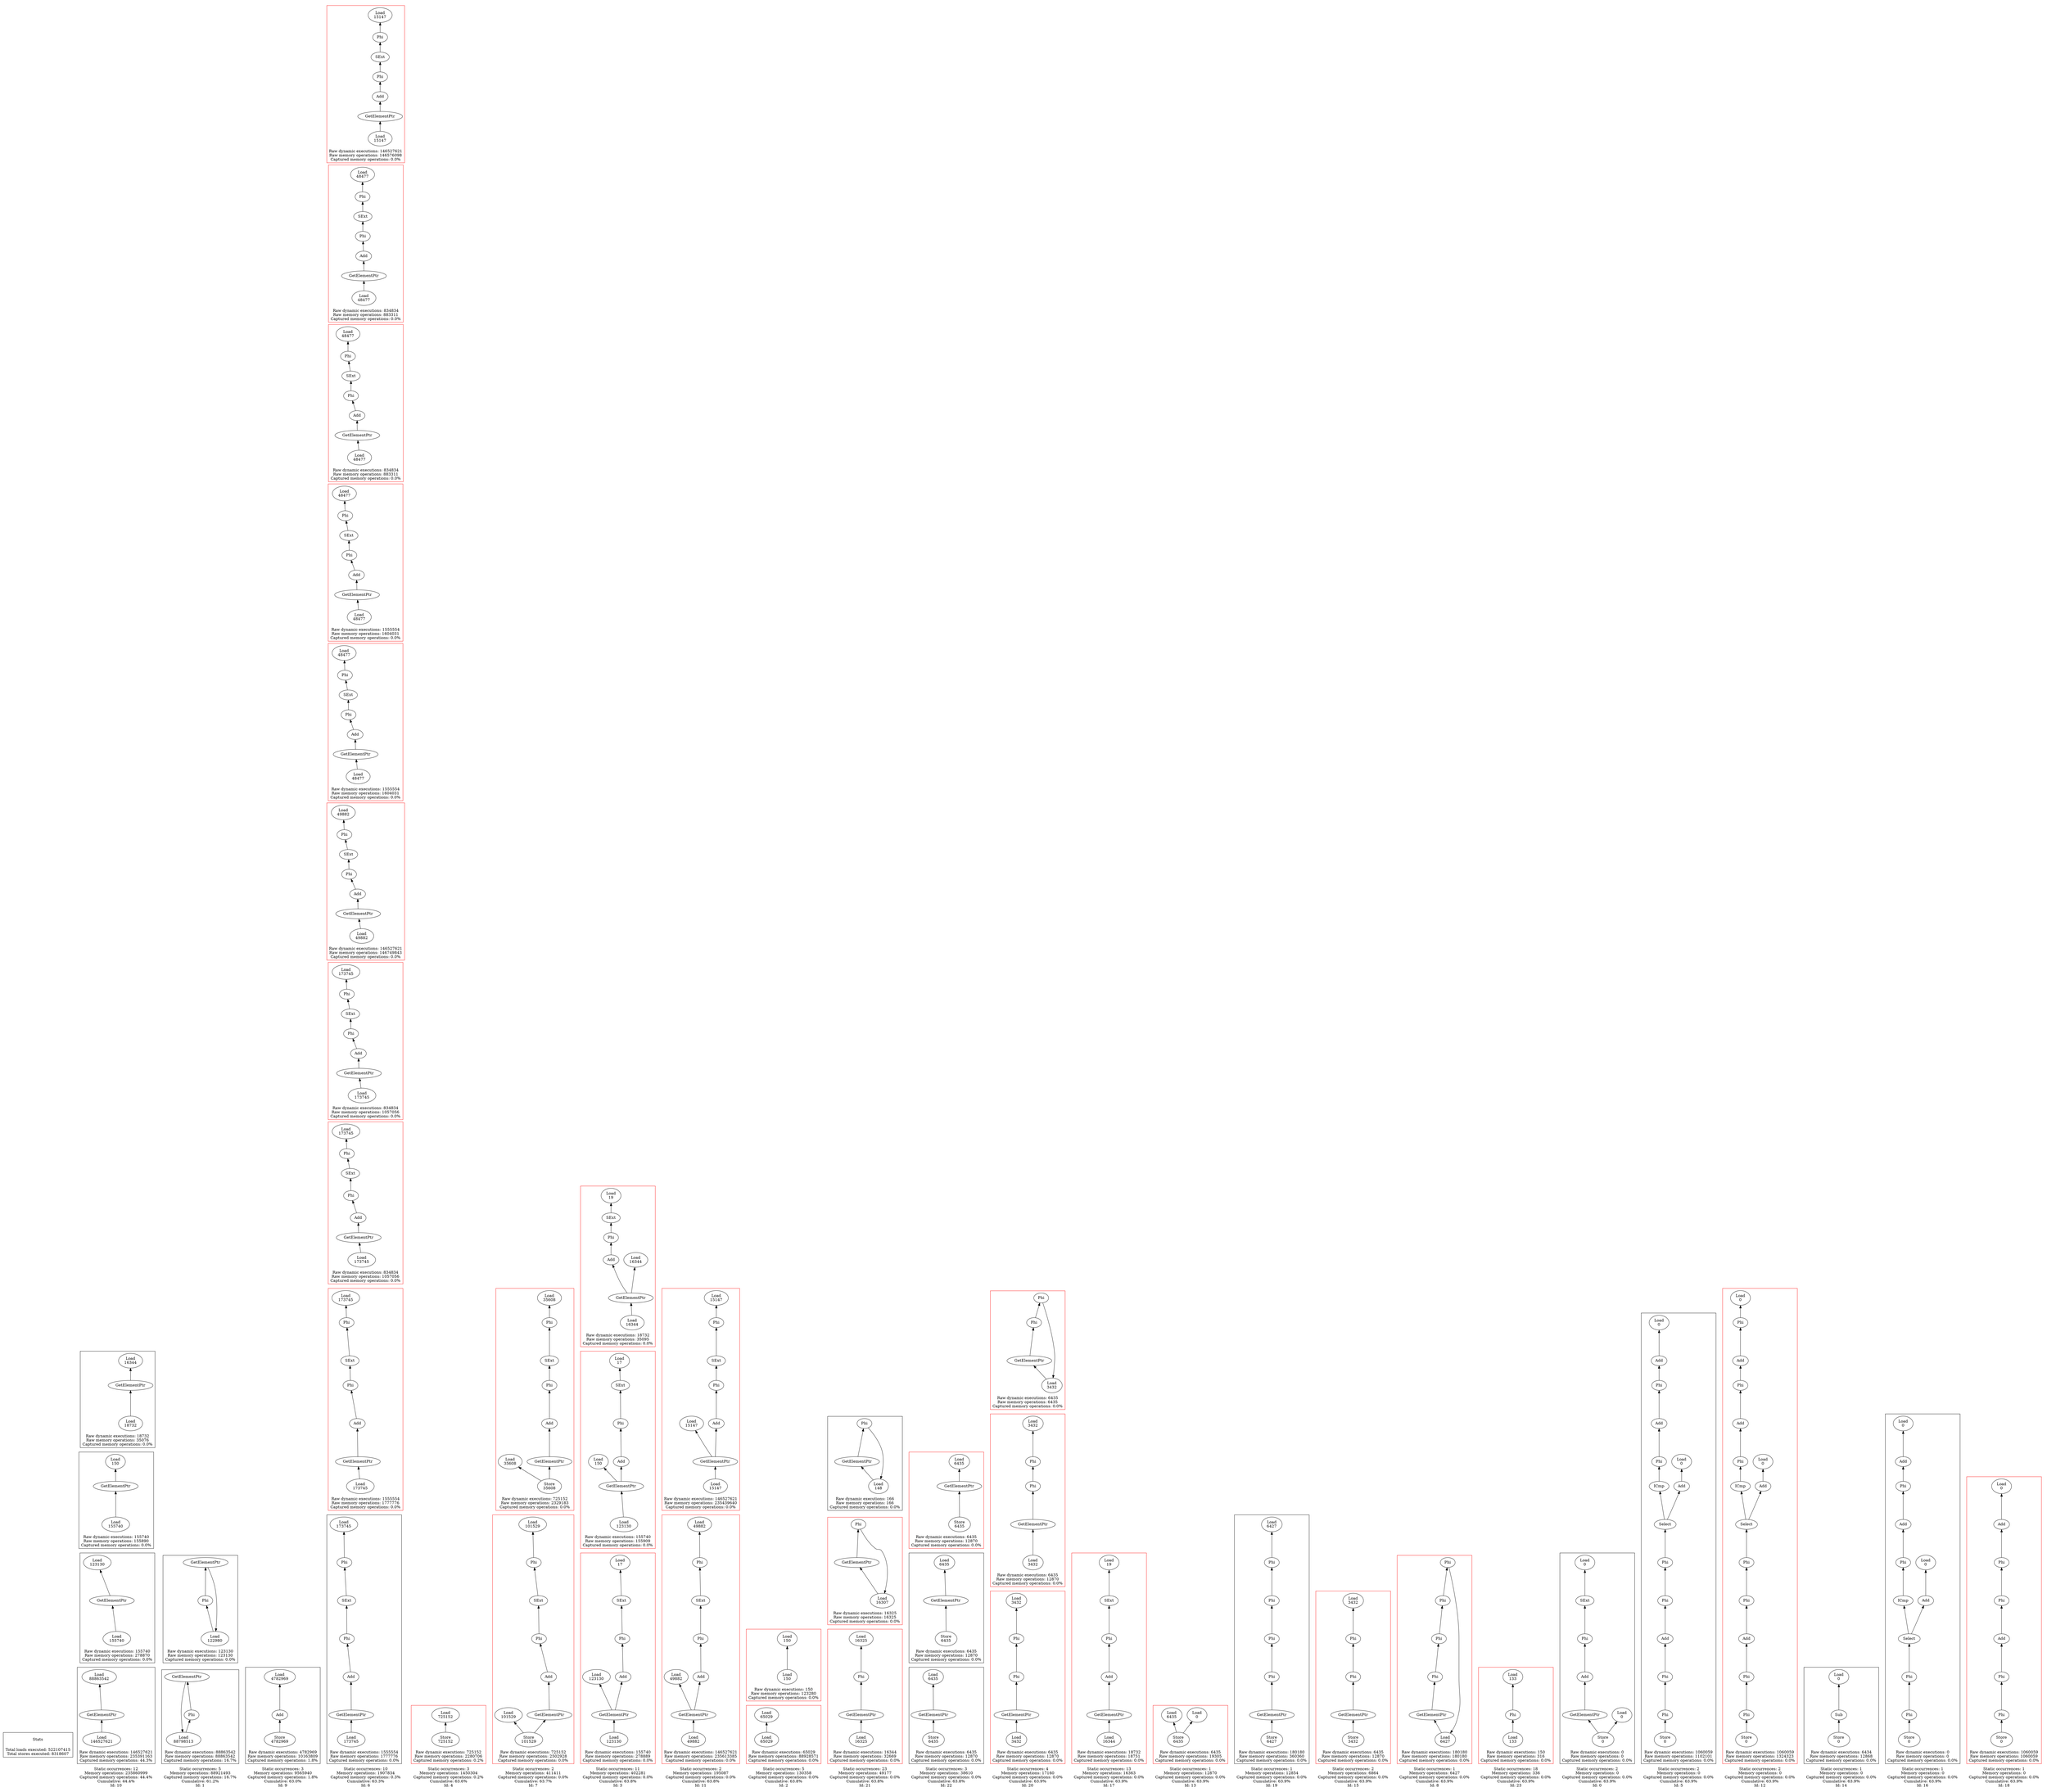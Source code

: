 strict digraph {
rankdir=BT
subgraph {
Stats [shape=plaintext]
cluster=true
label="Total loads executed: 522107415\nTotal stores executed: 8318607"
}
subgraph {
subgraph {
{
rank=max
"10_11" [shape=point style=invis]
}
"10_11_461" [label="GetElementPtr"]
"10_11_455" [label="Load\n88863542"]
"10_11_461" -> "10_11_455"
{
rank=min
"10_11_462" [label="Load\n146527621"]
}
"10_11_462" -> "10_11_461"
cluster=true
label="Raw dynamic executions: 146527621\nRaw memory operations: 235391163\nCaptured memory operations: 44.3%"
}
subgraph {
{
rank=max
"10_9" [shape=point style=invis]
}
"10_11" -> "10_9_1042" [style=invis]
"10_9_1041" [label="GetElementPtr"]
"10_9_1035" [label="Load\n123130"]
"10_9_1041" -> "10_9_1035"
{
rank=min
"10_9_1042" [label="Load\n155740"]
}
"10_9_1042" -> "10_9_1041"
cluster=true
label="Raw dynamic executions: 155740\nRaw memory operations: 278870\nCaptured memory operations: 0.0%"
}
subgraph {
{
rank=max
"10_10" [shape=point style=invis]
}
"10_9" -> "10_10_1044" [style=invis]
"10_10_1043" [label="GetElementPtr"]
"10_10_1030" [label="Load\n150"]
"10_10_1043" -> "10_10_1030"
{
rank=min
"10_10_1044" [label="Load\n155740"]
}
"10_10_1044" -> "10_10_1043"
cluster=true
label="Raw dynamic executions: 155740\nRaw memory operations: 155890\nCaptured memory operations: 0.0%"
}
subgraph {
{
rank=max
"10_8" [shape=point style=invis]
}
"10_10" -> "10_8_1008" [style=invis]
{
rank=min
"10_8_1008" [label="Load\n18732"]
}
"10_8_1007" [label="GetElementPtr"]
"10_8_1008" -> "10_8_1007"
"10_8_1001" [label="Load\n16344"]
"10_8_1007" -> "10_8_1001"
cluster=true
label="Raw dynamic executions: 18732\nRaw memory operations: 35076\nCaptured memory operations: 0.0%"
}
cluster=true
penwidth=0
label="Static occurrences: 12\nMemory operations: 235860999\nCaptured memory operations: 44.4%\nCumulative: 44.4%\nId: 10"
}
subgraph {
subgraph {
{
rank=max
"1_1" [shape=point style=invis]
}
"1_1_452" [label="Phi"]
"1_1_471" [label="GetElementPtr"]
"1_1_452" -> "1_1_471"
{
rank=min
"1_1_453" [label="Load\n88798513"]
}
"1_1_453" -> "1_1_452"
"1_1_471" -> "1_1_453"
cluster=true
label="Raw dynamic executions: 88863542\nRaw memory operations: 88863542\nCaptured memory operations: 16.7%"
}
subgraph {
{
rank=max
"1_4" [shape=point style=invis]
}
"1_1" -> "1_4_1033" [style=invis]
"1_4_1032" [label="Phi"]
"1_4_1051" [label="GetElementPtr"]
"1_4_1032" -> "1_4_1051"
{
rank=min
"1_4_1033" [label="Load\n122980"]
}
"1_4_1051" -> "1_4_1033"
"1_4_1033" -> "1_4_1032"
cluster=true
label="Raw dynamic executions: 123130\nRaw memory operations: 123130\nCaptured memory operations: 0.0%"
}
cluster=true
penwidth=0
label="Static occurrences: 5\nMemory operations: 88921493\nCaptured memory operations: 16.7%\nCumulative: 61.2%\nId: 1"
}
subgraph {
subgraph {
{
rank=max
"9_2" [shape=point style=invis]
}
{
rank=min
"9_2_578" [label="Store\n4782969"]
}
"9_2_577" [label="Add"]
"9_2_578" -> "9_2_577"
"9_2_570" [label="Load\n4782969"]
"9_2_577" -> "9_2_570"
cluster=true
label="Raw dynamic executions: 4782969\nRaw memory operations: 10163809\nCaptured memory operations: 1.8%"
}
cluster=true
penwidth=0
label="Static occurrences: 3\nMemory operations: 9565940\nCaptured memory operations: 1.8%\nCumulative: 63.0%\nId: 9"
}
subgraph {
subgraph {
{
rank=max
"6_0" [shape=point style=invis]
}
{
rank=min
"6_0_403" [label="Load\n173745"]
}
"6_0_402" [label="GetElementPtr"]
"6_0_403" -> "6_0_402"
"6_0_370" [label="SExt"]
"6_0_366" [label="Phi"]
"6_0_370" -> "6_0_366"
"6_0_401" [label="Add"]
"6_0_400" [label="Phi"]
"6_0_401" -> "6_0_400"
"6_0_523" [label="Load\n173745"]
"6_0_366" -> "6_0_523"
"6_0_400" -> "6_0_370"
"6_0_402" -> "6_0_401"
cluster=true
label="Raw dynamic executions: 1555554\nRaw memory operations: 1777776\nCaptured memory operations: 0.0%"
}
subgraph {
{
rank=max
"6_2" [shape=point style=invis]
}
"6_0" -> "6_2_405" [style=invis]
"6_2_404" [label="GetElementPtr"]
"6_2_401" [label="Add"]
"6_2_404" -> "6_2_401"
"6_2_370" [label="SExt"]
"6_2_366" [label="Phi"]
"6_2_370" -> "6_2_366"
"6_2_400" [label="Phi"]
"6_2_401" -> "6_2_400"
"6_2_523" [label="Load\n173745"]
"6_2_366" -> "6_2_523"
"6_2_400" -> "6_2_370"
{
rank=min
"6_2_405" [label="Load\n173745"]
}
"6_2_405" -> "6_2_404"
cluster=true
label="Raw dynamic executions: 1555554\nRaw memory operations: 1777776\nCaptured memory operations: 0.0%"
color=red
}
subgraph {
{
rank=max
"6_4" [shape=point style=invis]
}
"6_2" -> "6_4_419" [style=invis]
"6_4_418" [label="GetElementPtr"]
"6_4_417" [label="Add"]
"6_4_418" -> "6_4_417"
"6_4_370" [label="SExt"]
"6_4_366" [label="Phi"]
"6_4_370" -> "6_4_366"
"6_4_414" [label="Phi"]
"6_4_414" -> "6_4_370"
"6_4_523" [label="Load\n173745"]
"6_4_366" -> "6_4_523"
{
rank=min
"6_4_419" [label="Load\n173745"]
}
"6_4_419" -> "6_4_418"
"6_4_417" -> "6_4_414"
cluster=true
label="Raw dynamic executions: 834834\nRaw memory operations: 1057056\nCaptured memory operations: 0.0%"
color=red
}
subgraph {
{
rank=max
"6_6" [shape=point style=invis]
}
"6_4" -> "6_6_421" [style=invis]
"6_6_420" [label="GetElementPtr"]
"6_6_417" [label="Add"]
"6_6_420" -> "6_6_417"
"6_6_370" [label="SExt"]
"6_6_366" [label="Phi"]
"6_6_370" -> "6_6_366"
"6_6_414" [label="Phi"]
"6_6_414" -> "6_6_370"
{
rank=min
"6_6_421" [label="Load\n173745"]
}
"6_6_421" -> "6_6_420"
"6_6_523" [label="Load\n173745"]
"6_6_366" -> "6_6_523"
"6_6_417" -> "6_6_414"
cluster=true
label="Raw dynamic executions: 834834\nRaw memory operations: 1057056\nCaptured memory operations: 0.0%"
color=red
}
subgraph {
{
rank=max
"6_8" [shape=point style=invis]
}
"6_6" -> "6_8_464" [style=invis]
"6_8_463" [label="GetElementPtr"]
"6_8_460" [label="Add"]
"6_8_463" -> "6_8_460"
"6_8_457" [label="Phi"]
"6_8_370" [label="SExt"]
"6_8_457" -> "6_8_370"
{
rank=min
"6_8_464" [label="Load\n49882"]
}
"6_8_464" -> "6_8_463"
"6_8_366" [label="Phi"]
"6_8_370" -> "6_8_366"
"6_8_460" -> "6_8_457"
"6_8_523" [label="Load\n49882"]
"6_8_366" -> "6_8_523"
cluster=true
label="Raw dynamic executions: 146527621\nRaw memory operations: 146749843\nCaptured memory operations: 0.0%"
color=red
}
subgraph {
{
rank=max
"6_1" [shape=point style=invis]
}
"6_8" -> "6_1_403" [style=invis]
{
rank=min
"6_1_403" [label="Load\n48477"]
}
"6_1_402" [label="GetElementPtr"]
"6_1_403" -> "6_1_402"
"6_1_370" [label="SExt"]
"6_1_366" [label="Phi"]
"6_1_370" -> "6_1_366"
"6_1_401" [label="Add"]
"6_1_400" [label="Phi"]
"6_1_401" -> "6_1_400"
"6_1_400" -> "6_1_370"
"6_1_360" [label="Load\n48477"]
"6_1_366" -> "6_1_360"
"6_1_402" -> "6_1_401"
cluster=true
label="Raw dynamic executions: 1555554\nRaw memory operations: 1604031\nCaptured memory operations: 0.0%"
color=red
}
subgraph {
{
rank=max
"6_3" [shape=point style=invis]
}
"6_1" -> "6_3_405" [style=invis]
"6_3_404" [label="GetElementPtr"]
"6_3_401" [label="Add"]
"6_3_404" -> "6_3_401"
"6_3_370" [label="SExt"]
"6_3_366" [label="Phi"]
"6_3_370" -> "6_3_366"
"6_3_400" [label="Phi"]
"6_3_401" -> "6_3_400"
"6_3_400" -> "6_3_370"
"6_3_360" [label="Load\n48477"]
"6_3_366" -> "6_3_360"
{
rank=min
"6_3_405" [label="Load\n48477"]
}
"6_3_405" -> "6_3_404"
cluster=true
label="Raw dynamic executions: 1555554\nRaw memory operations: 1604031\nCaptured memory operations: 0.0%"
color=red
}
subgraph {
{
rank=max
"6_5" [shape=point style=invis]
}
"6_3" -> "6_5_419" [style=invis]
"6_5_418" [label="GetElementPtr"]
"6_5_417" [label="Add"]
"6_5_418" -> "6_5_417"
"6_5_370" [label="SExt"]
"6_5_366" [label="Phi"]
"6_5_370" -> "6_5_366"
"6_5_414" [label="Phi"]
"6_5_414" -> "6_5_370"
"6_5_360" [label="Load\n48477"]
"6_5_366" -> "6_5_360"
{
rank=min
"6_5_419" [label="Load\n48477"]
}
"6_5_419" -> "6_5_418"
"6_5_417" -> "6_5_414"
cluster=true
label="Raw dynamic executions: 834834\nRaw memory operations: 883311\nCaptured memory operations: 0.0%"
color=red
}
subgraph {
{
rank=max
"6_7" [shape=point style=invis]
}
"6_5" -> "6_7_421" [style=invis]
"6_7_420" [label="GetElementPtr"]
"6_7_417" [label="Add"]
"6_7_420" -> "6_7_417"
"6_7_370" [label="SExt"]
"6_7_366" [label="Phi"]
"6_7_370" -> "6_7_366"
"6_7_414" [label="Phi"]
"6_7_414" -> "6_7_370"
{
rank=min
"6_7_421" [label="Load\n48477"]
}
"6_7_421" -> "6_7_420"
"6_7_360" [label="Load\n48477"]
"6_7_366" -> "6_7_360"
"6_7_417" -> "6_7_414"
cluster=true
label="Raw dynamic executions: 834834\nRaw memory operations: 883311\nCaptured memory operations: 0.0%"
color=red
}
subgraph {
{
rank=max
"6_9" [shape=point style=invis]
}
"6_7" -> "6_9_464" [style=invis]
"6_9_463" [label="GetElementPtr"]
"6_9_460" [label="Add"]
"6_9_463" -> "6_9_460"
"6_9_457" [label="Phi"]
"6_9_370" [label="SExt"]
"6_9_457" -> "6_9_370"
{
rank=min
"6_9_464" [label="Load\n15147"]
}
"6_9_464" -> "6_9_463"
"6_9_366" [label="Phi"]
"6_9_370" -> "6_9_366"
"6_9_460" -> "6_9_457"
"6_9_360" [label="Load\n15147"]
"6_9_366" -> "6_9_360"
cluster=true
label="Raw dynamic executions: 146527621\nRaw memory operations: 146576098\nCaptured memory operations: 0.0%"
color=red
}
cluster=true
penwidth=0
label="Static occurrences: 10\nMemory operations: 1907834\nCaptured memory operations: 0.3%\nCumulative: 63.3%\nId: 6"
}
subgraph {
subgraph {
{
rank=max
"4_2" [shape=point style=invis]
}
{
rank=min
"4_2_408" [label="Store\n725152"]
}
"4_2_405" [label="Load\n725152"]
"4_2_408" -> "4_2_405"
cluster=true
label="Raw dynamic executions: 725152\nRaw memory operations: 2280706\nCaptured memory operations: 0.2%"
color=red
}
cluster=true
penwidth=0
label="Static occurrences: 3\nMemory operations: 1450304\nCaptured memory operations: 0.2%\nCumulative: 63.6%\nId: 4"
}
subgraph {
subgraph {
{
rank=max
"7_0" [shape=point style=invis]
}
{
rank=min
"7_0_408" [label="Store\n101529"]
}
"7_0_405" [label="Load\n101529"]
"7_0_408" -> "7_0_405"
"7_0_370" [label="SExt"]
"7_0_366" [label="Phi"]
"7_0_370" -> "7_0_366"
"7_0_401" [label="Add"]
"7_0_400" [label="Phi"]
"7_0_401" -> "7_0_400"
"7_0_523" [label="Load\n101529"]
"7_0_366" -> "7_0_523"
"7_0_400" -> "7_0_370"
"7_0_402" [label="GetElementPtr"]
"7_0_402" -> "7_0_401"
"7_0_408" -> "7_0_402"
cluster=true
label="Raw dynamic executions: 725152\nRaw memory operations: 2502928\nCaptured memory operations: 0.0%"
color=red
}
subgraph {
{
rank=max
"7_1" [shape=point style=invis]
}
"7_0" -> "7_1_408" [style=invis]
{
rank=min
"7_1_408" [label="Store\n35608"]
}
"7_1_405" [label="Load\n35608"]
"7_1_408" -> "7_1_405"
"7_1_370" [label="SExt"]
"7_1_366" [label="Phi"]
"7_1_370" -> "7_1_366"
"7_1_401" [label="Add"]
"7_1_400" [label="Phi"]
"7_1_401" -> "7_1_400"
"7_1_400" -> "7_1_370"
"7_1_360" [label="Load\n35608"]
"7_1_366" -> "7_1_360"
"7_1_402" [label="GetElementPtr"]
"7_1_402" -> "7_1_401"
"7_1_408" -> "7_1_402"
cluster=true
label="Raw dynamic executions: 725152\nRaw memory operations: 2329183\nCaptured memory operations: 0.0%"
color=red
}
cluster=true
penwidth=0
label="Static occurrences: 2\nMemory operations: 411411\nCaptured memory operations: 0.0%\nCumulative: 63.7%\nId: 7"
}
subgraph {
subgraph {
{
rank=max
"3_9" [shape=point style=invis]
}
"3_9_1041" [label="GetElementPtr"]
"3_9_1035" [label="Load\n123130"]
"3_9_1041" -> "3_9_1035"
"3_9_1037" [label="Phi"]
"3_9_997" [label="SExt"]
"3_9_1037" -> "3_9_997"
{
rank=min
"3_9_1042" [label="Load\n123130"]
}
"3_9_1042" -> "3_9_1041"
"3_9_1040" [label="Add"]
"3_9_1041" -> "3_9_1040"
"3_9_996" [label="Load\n17"]
"3_9_997" -> "3_9_996"
"3_9_1040" -> "3_9_1037"
cluster=true
label="Raw dynamic executions: 155740\nRaw memory operations: 278889\nCaptured memory operations: 0.0%"
color=red
}
subgraph {
{
rank=max
"3_10" [shape=point style=invis]
}
"3_9" -> "3_10_1044" [style=invis]
"3_10_1043" [label="GetElementPtr"]
"3_10_1030" [label="Load\n150"]
"3_10_1043" -> "3_10_1030"
{
rank=min
"3_10_1044" [label="Load\n123130"]
}
"3_10_1044" -> "3_10_1043"
"3_10_1037" [label="Phi"]
"3_10_997" [label="SExt"]
"3_10_1037" -> "3_10_997"
"3_10_996" [label="Load\n17"]
"3_10_997" -> "3_10_996"
"3_10_1040" [label="Add"]
"3_10_1040" -> "3_10_1037"
"3_10_1043" -> "3_10_1040"
cluster=true
label="Raw dynamic executions: 155740\nRaw memory operations: 155909\nCaptured memory operations: 0.0%"
color=red
}
subgraph {
{
rank=max
"3_8" [shape=point style=invis]
}
"3_10" -> "3_8_1008" [style=invis]
{
rank=min
"3_8_1008" [label="Load\n16344"]
}
"3_8_1007" [label="GetElementPtr"]
"3_8_1008" -> "3_8_1007"
"3_8_1006" [label="Add"]
"3_8_1007" -> "3_8_1006"
"3_8_1003" [label="Phi"]
"3_8_997" [label="SExt"]
"3_8_1003" -> "3_8_997"
"3_8_1001" [label="Load\n16344"]
"3_8_1007" -> "3_8_1001"
"3_8_996" [label="Load\n19"]
"3_8_997" -> "3_8_996"
"3_8_1006" -> "3_8_1003"
cluster=true
label="Raw dynamic executions: 18732\nRaw memory operations: 35095\nCaptured memory operations: 0.0%"
color=red
}
cluster=true
penwidth=0
label="Static occurrences: 11\nMemory operations: 402281\nCaptured memory operations: 0.0%\nCumulative: 63.8%\nId: 3"
}
subgraph {
subgraph {
{
rank=max
"11_1" [shape=point style=invis]
}
"11_1_457" [label="Phi"]
"11_1_370" [label="SExt"]
"11_1_457" -> "11_1_370"
"11_1_366" [label="Phi"]
"11_1_370" -> "11_1_366"
"11_1_461" [label="GetElementPtr"]
"11_1_455" [label="Load\n49882"]
"11_1_461" -> "11_1_455"
"11_1_460" [label="Add"]
"11_1_460" -> "11_1_457"
"11_1_461" -> "11_1_460"
"11_1_523" [label="Load\n49882"]
"11_1_366" -> "11_1_523"
{
rank=min
"11_1_462" [label="Load\n49882"]
}
"11_1_462" -> "11_1_461"
cluster=true
label="Raw dynamic executions: 146527621\nRaw memory operations: 235613385\nCaptured memory operations: 0.0%"
color=red
}
subgraph {
{
rank=max
"11_0" [shape=point style=invis]
}
"11_1" -> "11_0_462" [style=invis]
"11_0_457" [label="Phi"]
"11_0_370" [label="SExt"]
"11_0_457" -> "11_0_370"
"11_0_366" [label="Phi"]
"11_0_370" -> "11_0_366"
"11_0_461" [label="GetElementPtr"]
"11_0_455" [label="Load\n15147"]
"11_0_461" -> "11_0_455"
"11_0_460" [label="Add"]
"11_0_460" -> "11_0_457"
"11_0_461" -> "11_0_460"
"11_0_360" [label="Load\n15147"]
"11_0_366" -> "11_0_360"
{
rank=min
"11_0_462" [label="Load\n15147"]
}
"11_0_462" -> "11_0_461"
cluster=true
label="Raw dynamic executions: 146527621\nRaw memory operations: 235439640\nCaptured memory operations: 0.0%"
color=red
}
cluster=true
penwidth=0
label="Static occurrences: 2\nMemory operations: 195087\nCaptured memory operations: 0.0%\nCumulative: 63.8%\nId: 11"
}
subgraph {
subgraph {
{
rank=max
"2_1" [shape=point style=invis]
}
{
rank=min
"2_1_473" [label="Load\n65029"]
}
"2_1_453" [label="Load\n65029"]
"2_1_473" -> "2_1_453"
cluster=true
label="Raw dynamic executions: 65029\nRaw memory operations: 88928571\nCaptured memory operations: 0.0%"
color=red
}
subgraph {
{
rank=max
"2_4" [shape=point style=invis]
}
"2_1" -> "2_4_1053" [style=invis]
{
rank=min
"2_4_1053" [label="Load\n150"]
}
"2_4_1033" [label="Load\n150"]
"2_4_1053" -> "2_4_1033"
cluster=true
label="Raw dynamic executions: 150\nRaw memory operations: 123280\nCaptured memory operations: 0.0%"
color=red
}
cluster=true
penwidth=0
label="Static occurrences: 5\nMemory operations: 130358\nCaptured memory operations: 0.0%\nCumulative: 63.8%\nId: 2"
}
subgraph {
subgraph {
{
rank=max
"21_18" [shape=point style=invis]
}
"21_18_1000" [label="GetElementPtr"]
"21_18_999" [label="Phi"]
"21_18_1000" -> "21_18_999"
{
rank=min
"21_18_1001" [label="Load\n16325"]
}
"21_18_1001" -> "21_18_1000"
"21_18_1019" [label="Load\n16325"]
"21_18_999" -> "21_18_1019"
cluster=true
label="Raw dynamic executions: 16344\nRaw memory operations: 32669\nCaptured memory operations: 0.0%"
color=red
}
subgraph {
{
rank=max
"21_19" [shape=point style=invis]
}
"21_18" -> "21_19_1019" [style=invis]
{
rank=min
"21_19_1019" [label="Load\n16307"]
}
"21_19_1018" [label="GetElementPtr"]
"21_19_1019" -> "21_19_1018"
"21_19_999" [label="Phi"]
"21_19_999" -> "21_19_1019"
"21_19_1018" -> "21_19_999"
cluster=true
label="Raw dynamic executions: 16325\nRaw memory operations: 16325\nCaptured memory operations: 0.0%"
color=red
}
subgraph {
{
rank=max
"21_21" [shape=point style=invis]
}
"21_19" -> "21_21_1027" [style=invis]
"21_21_1025" [label="Phi"]
{
rank=min
"21_21_1027" [label="Load\n148"]
}
"21_21_1025" -> "21_21_1027"
"21_21_1026" [label="GetElementPtr"]
"21_21_1026" -> "21_21_1025"
"21_21_1027" -> "21_21_1026"
cluster=true
label="Raw dynamic executions: 166\nRaw memory operations: 166\nCaptured memory operations: 0.0%"
}
cluster=true
penwidth=0
label="Static occurrences: 23\nMemory operations: 49177\nCaptured memory operations: 0.0%\nCumulative: 63.8%\nId: 21"
}
subgraph {
subgraph {
{
rank=max
"22_0" [shape=point style=invis]
}
{
rank=min
"22_0_634" [label="Store\n6435"]
}
"22_0_633" [label="GetElementPtr"]
"22_0_634" -> "22_0_633"
"22_0_632" [label="Load\n6435"]
"22_0_633" -> "22_0_632"
cluster=true
label="Raw dynamic executions: 6435\nRaw memory operations: 12870\nCaptured memory operations: 0.0%"
}
subgraph {
{
rank=max
"22_1" [shape=point style=invis]
}
"22_0" -> "22_1_638" [style=invis]
{
rank=min
"22_1_638" [label="Store\n6435"]
}
"22_1_637" [label="GetElementPtr"]
"22_1_638" -> "22_1_637"
"22_1_636" [label="Load\n6435"]
"22_1_637" -> "22_1_636"
cluster=true
label="Raw dynamic executions: 6435\nRaw memory operations: 12870\nCaptured memory operations: 0.0%"
}
subgraph {
{
rank=max
"22_2" [shape=point style=invis]
}
"22_1" -> "22_2_642" [style=invis]
"22_2_641" [label="GetElementPtr"]
"22_2_636" [label="Load\n6435"]
"22_2_641" -> "22_2_636"
{
rank=min
"22_2_642" [label="Store\n6435"]
}
"22_2_642" -> "22_2_641"
cluster=true
label="Raw dynamic executions: 6435\nRaw memory operations: 12870\nCaptured memory operations: 0.0%"
color=red
}
cluster=true
penwidth=0
label="Static occurrences: 3\nMemory operations: 38610\nCaptured memory operations: 0.0%\nCumulative: 63.8%\nId: 22"
}
subgraph {
subgraph {
{
rank=max
"20_0" [shape=point style=invis]
}
"20_0_562" [label="Phi"]
"20_0_678" [label="Phi"]
"20_0_562" -> "20_0_678"
"20_0_610" [label="GetElementPtr"]
"20_0_610" -> "20_0_562"
"20_0_643" [label="Load\n3432"]
"20_0_678" -> "20_0_643"
{
rank=min
"20_0_632" [label="Load\n3432"]
}
"20_0_632" -> "20_0_610"
cluster=true
label="Raw dynamic executions: 6435\nRaw memory operations: 12870\nCaptured memory operations: 0.0%"
color=red
}
subgraph {
{
rank=max
"20_1" [shape=point style=invis]
}
"20_0" -> "20_1_636" [style=invis]
"20_1_562" [label="Phi"]
"20_1_678" [label="Phi"]
"20_1_562" -> "20_1_678"
"20_1_610" [label="GetElementPtr"]
"20_1_610" -> "20_1_562"
"20_1_643" [label="Load\n3432"]
"20_1_678" -> "20_1_643"
{
rank=min
"20_1_636" [label="Load\n3432"]
}
"20_1_636" -> "20_1_610"
cluster=true
label="Raw dynamic executions: 6435\nRaw memory operations: 12870\nCaptured memory operations: 0.0%"
color=red
}
subgraph {
{
rank=max
"20_2" [shape=point style=invis]
}
"20_1" -> "20_2_643" [style=invis]
"20_2_562" [label="Phi"]
"20_2_678" [label="Phi"]
"20_2_562" -> "20_2_678"
"20_2_610" [label="GetElementPtr"]
"20_2_610" -> "20_2_562"
{
rank=min
"20_2_643" [label="Load\n3432"]
}
"20_2_643" -> "20_2_610"
"20_2_678" -> "20_2_643"
cluster=true
label="Raw dynamic executions: 6435\nRaw memory operations: 6435\nCaptured memory operations: 0.0%"
color=red
}
cluster=true
penwidth=0
label="Static occurrences: 4\nMemory operations: 17160\nCaptured memory operations: 0.0%\nCumulative: 63.9%\nId: 20"
}
subgraph {
subgraph {
{
rank=max
"17_12" [shape=point style=invis]
}
"17_12_1009" [label="GetElementPtr"]
"17_12_1006" [label="Add"]
"17_12_1009" -> "17_12_1006"
"17_12_1003" [label="Phi"]
"17_12_997" [label="SExt"]
"17_12_1003" -> "17_12_997"
{
rank=min
"17_12_1010" [label="Load\n16344"]
}
"17_12_1010" -> "17_12_1009"
"17_12_996" [label="Load\n19"]
"17_12_997" -> "17_12_996"
"17_12_1006" -> "17_12_1003"
cluster=true
label="Raw dynamic executions: 18732\nRaw memory operations: 18751\nCaptured memory operations: 0.0%"
color=red
}
cluster=true
penwidth=0
label="Static occurrences: 13\nMemory operations: 16363\nCaptured memory operations: 0.0%\nCumulative: 63.9%\nId: 17"
}
subgraph {
subgraph {
{
rank=max
"13_0" [shape=point style=invis]
}
{
rank=min
"13_0_640" [label="Store\n6435"]
}
"13_0_636" [label="Load\n6435"]
"13_0_640" -> "13_0_636"
"13_0_639" [label="Load\n0"]
"13_0_640" -> "13_0_639"
cluster=true
label="Raw dynamic executions: 6435\nRaw memory operations: 19305\nCaptured memory operations: 0.0%"
color=red
}
cluster=true
penwidth=0
label="Static occurrences: 1\nMemory operations: 12870\nCaptured memory operations: 0.0%\nCumulative: 63.9%\nId: 13"
}
subgraph {
subgraph {
{
rank=max
"19_0" [shape=point style=invis]
}
"19_0_430" [label="GetElementPtr"]
"19_0_367" [label="Phi"]
"19_0_430" -> "19_0_367"
"19_0_358" [label="Phi"]
"19_0_527" [label="Phi"]
"19_0_358" -> "19_0_527"
{
rank=min
"19_0_431" [label="Store\n6427"]
}
"19_0_431" -> "19_0_430"
"19_0_520" [label="Phi"]
"19_0_527" -> "19_0_520"
"19_0_367" -> "19_0_358"
"19_0_448" [label="Load\n6427"]
"19_0_520" -> "19_0_448"
cluster=true
label="Raw dynamic executions: 180180\nRaw memory operations: 360360\nCaptured memory operations: 0.0%"
}
cluster=true
penwidth=0
label="Static occurrences: 1\nMemory operations: 12854\nCaptured memory operations: 0.0%\nCumulative: 63.9%\nId: 19"
}
subgraph {
subgraph {
{
rank=max
"15_0" [shape=point style=invis]
}
"15_0_562" [label="Phi"]
"15_0_678" [label="Phi"]
"15_0_562" -> "15_0_678"
"15_0_610" [label="GetElementPtr"]
"15_0_610" -> "15_0_562"
"15_0_643" [label="Load\n3432"]
"15_0_678" -> "15_0_643"
{
rank=min
"15_0_611" [label="Store\n3432"]
}
"15_0_611" -> "15_0_610"
cluster=true
label="Raw dynamic executions: 6435\nRaw memory operations: 12870\nCaptured memory operations: 0.0%"
color=red
}
cluster=true
penwidth=0
label="Static occurrences: 2\nMemory operations: 6864\nCaptured memory operations: 0.0%\nCumulative: 63.9%\nId: 15"
}
subgraph {
subgraph {
{
rank=max
"8_0" [shape=point style=invis]
}
{
rank=min
"8_0_448" [label="Load\n6427"]
}
"8_0_430" [label="GetElementPtr"]
"8_0_448" -> "8_0_430"
"8_0_367" [label="Phi"]
"8_0_430" -> "8_0_367"
"8_0_358" [label="Phi"]
"8_0_527" [label="Phi"]
"8_0_358" -> "8_0_527"
"8_0_520" [label="Phi"]
"8_0_527" -> "8_0_520"
"8_0_367" -> "8_0_358"
"8_0_520" -> "8_0_448"
cluster=true
label="Raw dynamic executions: 180180\nRaw memory operations: 180180\nCaptured memory operations: 0.0%"
color=red
}
cluster=true
penwidth=0
label="Static occurrences: 1\nMemory operations: 6427\nCaptured memory operations: 0.0%\nCumulative: 63.9%\nId: 8"
}
subgraph {
subgraph {
{
rank=max
"23_14" [shape=point style=invis]
}
{
rank=min
"23_14_1030" [label="Load\n133"]
}
"23_14_1025" [label="Phi"]
"23_14_1030" -> "23_14_1025"
"23_14_1027" [label="Load\n133"]
"23_14_1025" -> "23_14_1027"
cluster=true
label="Raw dynamic executions: 150\nRaw memory operations: 316\nCaptured memory operations: 0.0%"
color=red
}
cluster=true
penwidth=0
label="Static occurrences: 18\nMemory operations: 336\nCaptured memory operations: 0.0%\nCumulative: 63.9%\nId: 23"
}
subgraph {
subgraph {
{
rank=max
"0_0" [shape=point style=invis]
}
"0_0_51" [label="GetElementPtr"]
"0_0_50" [label="Add"]
"0_0_51" -> "0_0_50"
{
rank=min
"0_0_57" [label="Store\n0"]
}
"0_0_54" [label="Load\n0"]
"0_0_57" -> "0_0_54"
"0_0_47" [label="SExt"]
"0_0_44" [label="Load\n0"]
"0_0_47" -> "0_0_44"
"0_0_49" [label="Phi"]
"0_0_49" -> "0_0_47"
"0_0_50" -> "0_0_49"
"0_0_57" -> "0_0_51"
cluster=true
label="Raw dynamic executions: 0\nRaw memory operations: 0\nCaptured memory operations: 0.0%"
}
cluster=true
penwidth=0
label="Static occurrences: 2\nMemory operations: 0\nCaptured memory operations: 0.0%\nCumulative: 63.9%\nId: 0"
}
subgraph {
subgraph {
{
rank=max
"5_0" [shape=point style=invis]
}
"5_0_522" [label="Add"]
"5_0_518" [label="Phi"]
"5_0_522" -> "5_0_518"
{
rank=min
"5_0_394" [label="Store\n0"]
}
"5_0_368" [label="Phi"]
"5_0_394" -> "5_0_368"
"5_0_515" [label="Select"]
"5_0_373" [label="ICmp"]
"5_0_515" -> "5_0_373"
"5_0_519" [label="Phi"]
"5_0_519" -> "5_0_515"
"5_0_483" [label="Add"]
"5_0_518" -> "5_0_483"
"5_0_514" [label="Add"]
"5_0_515" -> "5_0_514"
"5_0_526" [label="Phi"]
"5_0_526" -> "5_0_519"
"5_0_369" [label="Phi"]
"5_0_369" -> "5_0_522"
"5_0_359" [label="Phi"]
"5_0_528" [label="Add"]
"5_0_359" -> "5_0_528"
"5_0_482" [label="Load\n0"]
"5_0_483" -> "5_0_482"
"5_0_513" [label="Load\n0"]
"5_0_514" -> "5_0_513"
"5_0_528" -> "5_0_526"
"5_0_373" -> "5_0_369"
"5_0_368" -> "5_0_359"
cluster=true
label="Raw dynamic executions: 1060059\nRaw memory operations: 1102101\nCaptured memory operations: 0.0%"
}
cluster=true
penwidth=0
label="Static occurrences: 2\nMemory operations: 0\nCaptured memory operations: 0.0%\nCumulative: 63.9%\nId: 5"
}
subgraph {
subgraph {
{
rank=max
"12_0" [shape=point style=invis]
}
"12_0_522" [label="Add"]
"12_0_518" [label="Phi"]
"12_0_522" -> "12_0_518"
{
rank=min
"12_0_394" [label="Store\n0"]
}
"12_0_368" [label="Phi"]
"12_0_394" -> "12_0_368"
"12_0_515" [label="Select"]
"12_0_373" [label="ICmp"]
"12_0_515" -> "12_0_373"
"12_0_519" [label="Phi"]
"12_0_519" -> "12_0_515"
"12_0_514" [label="Add"]
"12_0_515" -> "12_0_514"
"12_0_526" [label="Phi"]
"12_0_526" -> "12_0_519"
"12_0_369" [label="Phi"]
"12_0_369" -> "12_0_522"
"12_0_366" [label="Phi"]
"12_0_523" [label="Load\n0"]
"12_0_366" -> "12_0_523"
"12_0_359" [label="Phi"]
"12_0_528" [label="Add"]
"12_0_359" -> "12_0_528"
"12_0_516" [label="Add"]
"12_0_518" -> "12_0_516"
"12_0_513" [label="Load\n0"]
"12_0_514" -> "12_0_513"
"12_0_528" -> "12_0_526"
"12_0_516" -> "12_0_366"
"12_0_373" -> "12_0_369"
"12_0_368" -> "12_0_359"
cluster=true
label="Raw dynamic executions: 1060059\nRaw memory operations: 1324323\nCaptured memory operations: 0.0%"
color=red
}
cluster=true
penwidth=0
label="Static occurrences: 2\nMemory operations: 0\nCaptured memory operations: 0.0%\nCumulative: 63.9%\nId: 12"
}
subgraph {
subgraph {
{
rank=max
"14_0" [shape=point style=invis]
}
{
rank=min
"14_0_538" [label="Store\n0"]
}
"14_0_537" [label="Sub"]
"14_0_538" -> "14_0_537"
"14_0_536" [label="Load\n0"]
"14_0_537" -> "14_0_536"
cluster=true
label="Raw dynamic executions: 6434\nRaw memory operations: 12868\nCaptured memory operations: 0.0%"
}
cluster=true
penwidth=0
label="Static occurrences: 1\nMemory operations: 0\nCaptured memory operations: 0.0%\nCumulative: 63.9%\nId: 14"
}
subgraph {
subgraph {
{
rank=max
"16_0" [shape=point style=invis]
}
"16_0_780" [label="Phi"]
"16_0_777" [label="Select"]
"16_0_780" -> "16_0_777"
"16_0_697" [label="Add"]
"16_0_691" [label="Load\n0"]
"16_0_697" -> "16_0_691"
"16_0_711" [label="Phi"]
"16_0_783" [label="Add"]
"16_0_711" -> "16_0_783"
"16_0_713" [label="ICmp"]
"16_0_713" -> "16_0_711"
"16_0_779" [label="Phi"]
"16_0_779" -> "16_0_697"
"16_0_696" [label="Add"]
"16_0_688" [label="Load\n0"]
"16_0_696" -> "16_0_688"
"16_0_777" -> "16_0_696"
"16_0_783" -> "16_0_779"
"16_0_710" [label="Phi"]
"16_0_710" -> "16_0_780"
{
rank=min
"16_0_732" [label="Store\n0"]
}
"16_0_732" -> "16_0_710"
"16_0_777" -> "16_0_713"
cluster=true
label="Raw dynamic executions: 0\nRaw memory operations: 0\nCaptured memory operations: 0.0%"
}
cluster=true
penwidth=0
label="Static occurrences: 1\nMemory operations: 0\nCaptured memory operations: 0.0%\nCumulative: 63.9%\nId: 16"
}
subgraph {
subgraph {
{
rank=max
"18_0" [shape=point style=invis]
}
"18_0_519" [label="Phi"]
"18_0_485" [label="Add"]
"18_0_519" -> "18_0_485"
{
rank=min
"18_0_394" [label="Store\n0"]
}
"18_0_368" [label="Phi"]
"18_0_394" -> "18_0_368"
"18_0_484" [label="Load\n0"]
"18_0_485" -> "18_0_484"
"18_0_526" [label="Phi"]
"18_0_526" -> "18_0_519"
"18_0_359" [label="Phi"]
"18_0_528" [label="Add"]
"18_0_359" -> "18_0_528"
"18_0_528" -> "18_0_526"
"18_0_368" -> "18_0_359"
cluster=true
label="Raw dynamic executions: 1060059\nRaw memory operations: 1060059\nCaptured memory operations: 0.0%"
color=red
}
cluster=true
penwidth=0
label="Static occurrences: 1\nMemory operations: 0\nCaptured memory operations: 0.0%\nCumulative: 63.9%\nId: 18"
}
}
